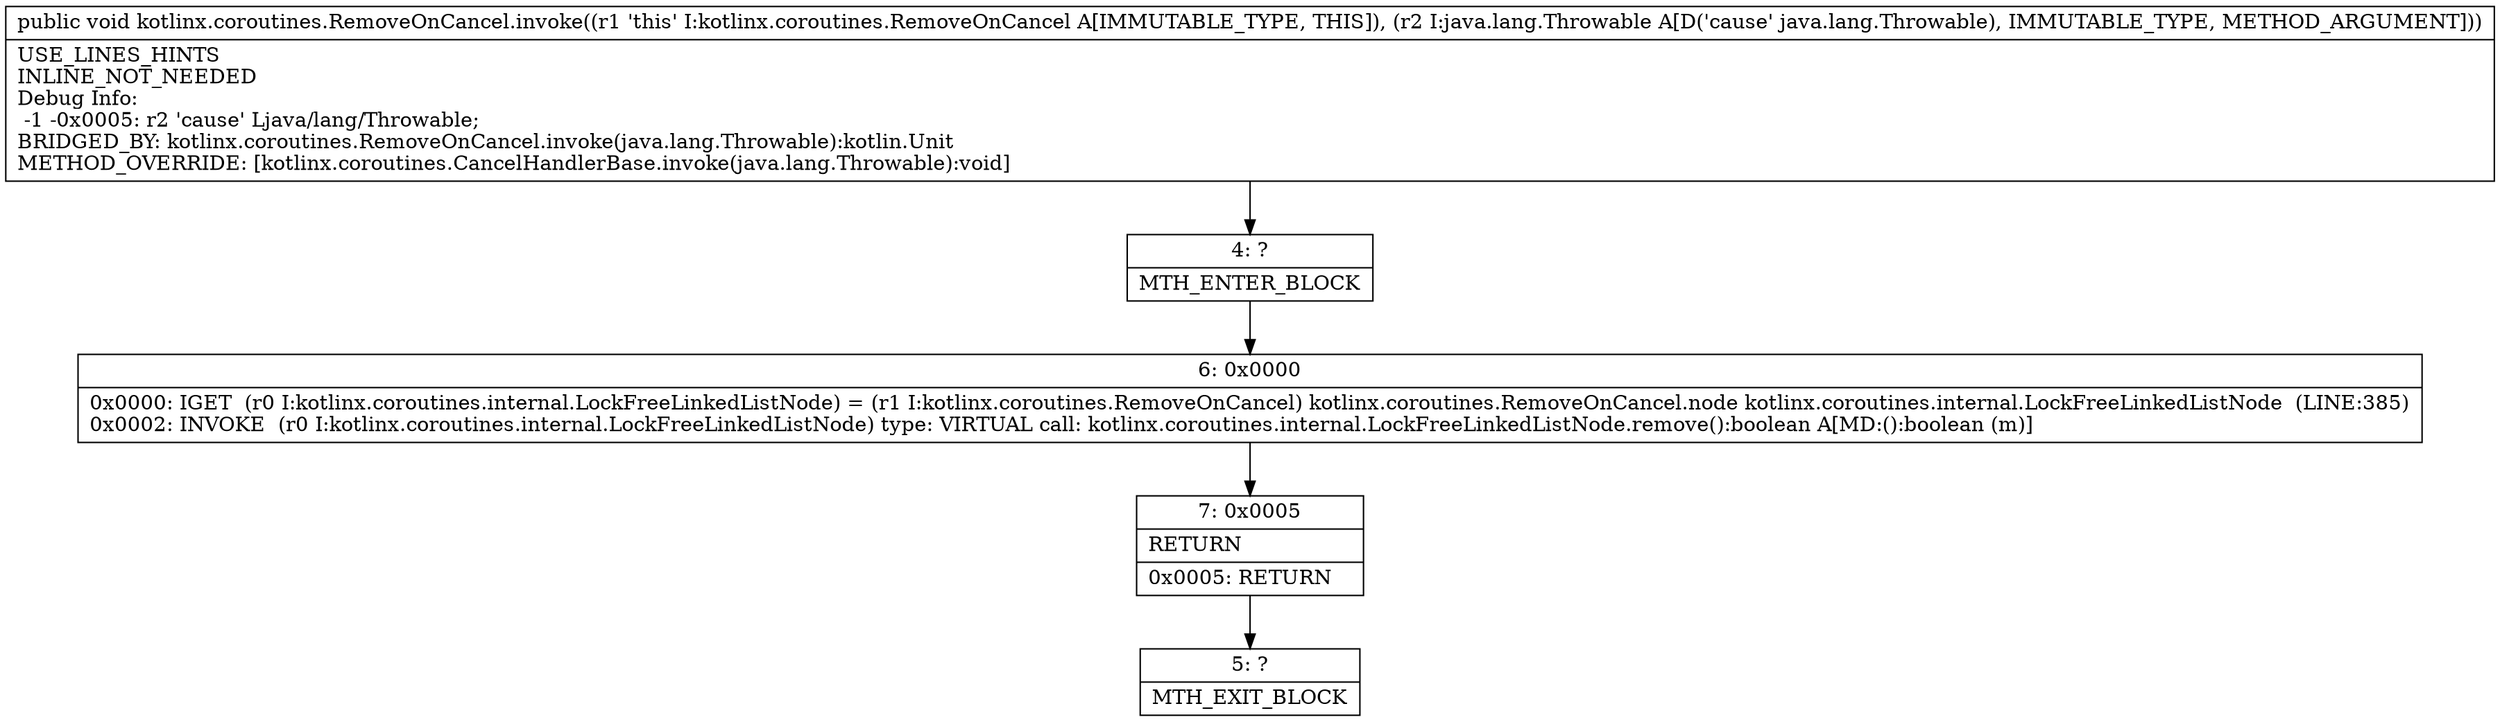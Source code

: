 digraph "CFG forkotlinx.coroutines.RemoveOnCancel.invoke(Ljava\/lang\/Throwable;)V" {
Node_4 [shape=record,label="{4\:\ ?|MTH_ENTER_BLOCK\l}"];
Node_6 [shape=record,label="{6\:\ 0x0000|0x0000: IGET  (r0 I:kotlinx.coroutines.internal.LockFreeLinkedListNode) = (r1 I:kotlinx.coroutines.RemoveOnCancel) kotlinx.coroutines.RemoveOnCancel.node kotlinx.coroutines.internal.LockFreeLinkedListNode  (LINE:385)\l0x0002: INVOKE  (r0 I:kotlinx.coroutines.internal.LockFreeLinkedListNode) type: VIRTUAL call: kotlinx.coroutines.internal.LockFreeLinkedListNode.remove():boolean A[MD:():boolean (m)]\l}"];
Node_7 [shape=record,label="{7\:\ 0x0005|RETURN\l|0x0005: RETURN   \l}"];
Node_5 [shape=record,label="{5\:\ ?|MTH_EXIT_BLOCK\l}"];
MethodNode[shape=record,label="{public void kotlinx.coroutines.RemoveOnCancel.invoke((r1 'this' I:kotlinx.coroutines.RemoveOnCancel A[IMMUTABLE_TYPE, THIS]), (r2 I:java.lang.Throwable A[D('cause' java.lang.Throwable), IMMUTABLE_TYPE, METHOD_ARGUMENT]))  | USE_LINES_HINTS\lINLINE_NOT_NEEDED\lDebug Info:\l  \-1 \-0x0005: r2 'cause' Ljava\/lang\/Throwable;\lBRIDGED_BY: kotlinx.coroutines.RemoveOnCancel.invoke(java.lang.Throwable):kotlin.Unit\lMETHOD_OVERRIDE: [kotlinx.coroutines.CancelHandlerBase.invoke(java.lang.Throwable):void]\l}"];
MethodNode -> Node_4;Node_4 -> Node_6;
Node_6 -> Node_7;
Node_7 -> Node_5;
}

